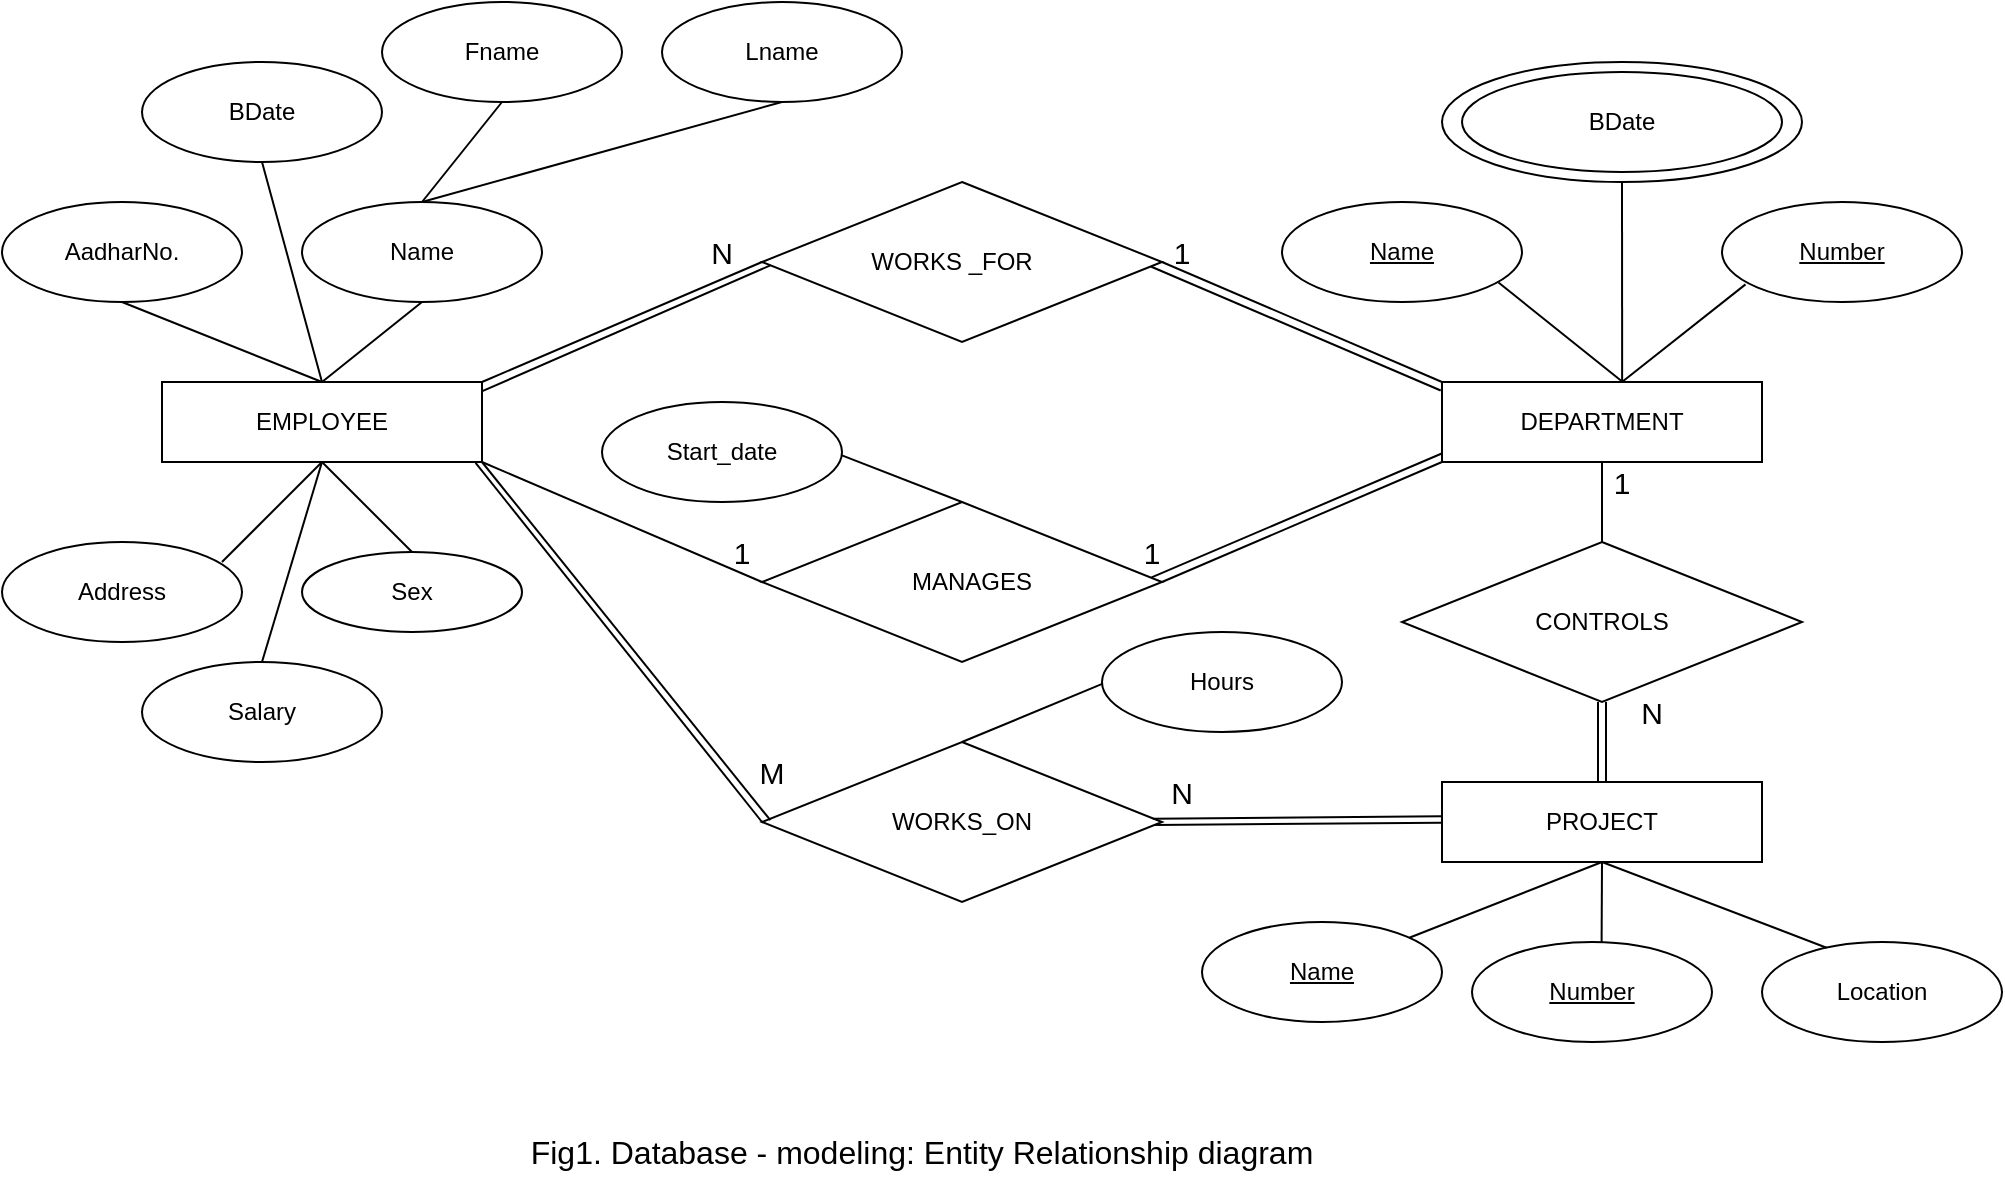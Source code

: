 <mxfile version="27.0.9">
  <diagram name="Page-1" id="Kr4vf-RYcGseJKK2NIiY">
    <mxGraphModel dx="1389" dy="963" grid="1" gridSize="10" guides="1" tooltips="1" connect="1" arrows="1" fold="1" page="1" pageScale="1" pageWidth="1100" pageHeight="850" math="0" shadow="0">
      <root>
        <mxCell id="0" />
        <mxCell id="1" parent="0" />
        <mxCell id="3AcVwT8jO_-NW-0-wbM--1" value="" style="rounded=0;whiteSpace=wrap;html=1;" vertex="1" parent="1">
          <mxGeometry x="140" y="310" width="160" height="40" as="geometry" />
        </mxCell>
        <mxCell id="3AcVwT8jO_-NW-0-wbM--3" value="EMPLOYEE" style="text;html=1;align=center;verticalAlign=middle;whiteSpace=wrap;rounded=0;" vertex="1" parent="1">
          <mxGeometry x="180" y="315" width="80" height="30" as="geometry" />
        </mxCell>
        <mxCell id="3AcVwT8jO_-NW-0-wbM--4" value="" style="ellipse;whiteSpace=wrap;html=1;" vertex="1" parent="1">
          <mxGeometry x="60" y="220" width="120" height="50" as="geometry" />
        </mxCell>
        <mxCell id="3AcVwT8jO_-NW-0-wbM--5" value="" style="ellipse;whiteSpace=wrap;html=1;" vertex="1" parent="1">
          <mxGeometry x="130" y="150" width="120" height="50" as="geometry" />
        </mxCell>
        <mxCell id="3AcVwT8jO_-NW-0-wbM--6" value="AadharNo." style="text;html=1;align=center;verticalAlign=middle;whiteSpace=wrap;rounded=0;" vertex="1" parent="1">
          <mxGeometry x="80" y="230" width="80" height="30" as="geometry" />
        </mxCell>
        <mxCell id="3AcVwT8jO_-NW-0-wbM--7" value="BDate" style="text;html=1;align=center;verticalAlign=middle;whiteSpace=wrap;rounded=0;" vertex="1" parent="1">
          <mxGeometry x="150" y="160" width="80" height="30" as="geometry" />
        </mxCell>
        <mxCell id="3AcVwT8jO_-NW-0-wbM--8" value="" style="ellipse;whiteSpace=wrap;html=1;" vertex="1" parent="1">
          <mxGeometry x="210" y="220" width="120" height="50" as="geometry" />
        </mxCell>
        <mxCell id="3AcVwT8jO_-NW-0-wbM--9" value="Name" style="text;html=1;align=center;verticalAlign=middle;whiteSpace=wrap;rounded=0;" vertex="1" parent="1">
          <mxGeometry x="230" y="230" width="80" height="30" as="geometry" />
        </mxCell>
        <mxCell id="3AcVwT8jO_-NW-0-wbM--12" value="" style="ellipse;whiteSpace=wrap;html=1;" vertex="1" parent="1">
          <mxGeometry x="60" y="390" width="120" height="50" as="geometry" />
        </mxCell>
        <mxCell id="3AcVwT8jO_-NW-0-wbM--13" value="Address" style="text;html=1;align=center;verticalAlign=middle;whiteSpace=wrap;rounded=0;" vertex="1" parent="1">
          <mxGeometry x="80" y="400" width="80" height="30" as="geometry" />
        </mxCell>
        <mxCell id="3AcVwT8jO_-NW-0-wbM--14" value="" style="ellipse;whiteSpace=wrap;html=1;" vertex="1" parent="1">
          <mxGeometry x="130" y="450" width="120" height="50" as="geometry" />
        </mxCell>
        <mxCell id="3AcVwT8jO_-NW-0-wbM--15" value="Salary" style="text;html=1;align=center;verticalAlign=middle;whiteSpace=wrap;rounded=0;" vertex="1" parent="1">
          <mxGeometry x="150" y="460" width="80" height="30" as="geometry" />
        </mxCell>
        <mxCell id="3AcVwT8jO_-NW-0-wbM--16" value="" style="ellipse;whiteSpace=wrap;html=1;" vertex="1" parent="1">
          <mxGeometry x="210" y="395" width="110" height="40" as="geometry" />
        </mxCell>
        <mxCell id="3AcVwT8jO_-NW-0-wbM--17" value="Sex" style="text;html=1;align=center;verticalAlign=middle;whiteSpace=wrap;rounded=0;" vertex="1" parent="1">
          <mxGeometry x="225" y="400" width="80" height="30" as="geometry" />
        </mxCell>
        <mxCell id="3AcVwT8jO_-NW-0-wbM--20" value="" style="rhombus;whiteSpace=wrap;html=1;" vertex="1" parent="1">
          <mxGeometry x="440" y="210" width="200" height="80" as="geometry" />
        </mxCell>
        <mxCell id="3AcVwT8jO_-NW-0-wbM--21" value="" style="rhombus;whiteSpace=wrap;html=1;" vertex="1" parent="1">
          <mxGeometry x="440" y="370" width="200" height="80" as="geometry" />
        </mxCell>
        <mxCell id="3AcVwT8jO_-NW-0-wbM--32" value="" style="rounded=0;whiteSpace=wrap;html=1;" vertex="1" parent="1">
          <mxGeometry x="780" y="310" width="160" height="40" as="geometry" />
        </mxCell>
        <mxCell id="3AcVwT8jO_-NW-0-wbM--33" value="DEPARTMENT" style="text;html=1;align=center;verticalAlign=middle;whiteSpace=wrap;rounded=0;" vertex="1" parent="1">
          <mxGeometry x="820" y="315" width="80" height="30" as="geometry" />
        </mxCell>
        <mxCell id="3AcVwT8jO_-NW-0-wbM--34" value="" style="ellipse;whiteSpace=wrap;html=1;" vertex="1" parent="1">
          <mxGeometry x="700" y="220" width="120" height="50" as="geometry" />
        </mxCell>
        <mxCell id="3AcVwT8jO_-NW-0-wbM--36" value="&lt;u&gt;Name&lt;/u&gt;" style="text;html=1;align=center;verticalAlign=middle;whiteSpace=wrap;rounded=0;" vertex="1" parent="1">
          <mxGeometry x="720" y="230" width="80" height="30" as="geometry" />
        </mxCell>
        <mxCell id="3AcVwT8jO_-NW-0-wbM--38" value="" style="ellipse;whiteSpace=wrap;html=1;" vertex="1" parent="1">
          <mxGeometry x="920" y="220" width="120" height="50" as="geometry" />
        </mxCell>
        <mxCell id="3AcVwT8jO_-NW-0-wbM--39" value="&lt;u&gt;Number&lt;/u&gt;" style="text;html=1;align=center;verticalAlign=middle;whiteSpace=wrap;rounded=0;" vertex="1" parent="1">
          <mxGeometry x="940" y="230" width="80" height="30" as="geometry" />
        </mxCell>
        <mxCell id="3AcVwT8jO_-NW-0-wbM--48" value="" style="ellipse;whiteSpace=wrap;html=1;" vertex="1" parent="1">
          <mxGeometry x="780" y="150" width="180" height="60" as="geometry" />
        </mxCell>
        <mxCell id="3AcVwT8jO_-NW-0-wbM--49" value="" style="ellipse;whiteSpace=wrap;html=1;" vertex="1" parent="1">
          <mxGeometry x="790" y="155" width="160" height="50" as="geometry" />
        </mxCell>
        <mxCell id="3AcVwT8jO_-NW-0-wbM--50" value="BDate" style="text;html=1;align=center;verticalAlign=middle;whiteSpace=wrap;rounded=0;" vertex="1" parent="1">
          <mxGeometry x="830" y="165" width="80" height="30" as="geometry" />
        </mxCell>
        <mxCell id="3AcVwT8jO_-NW-0-wbM--51" value="" style="rhombus;whiteSpace=wrap;html=1;" vertex="1" parent="1">
          <mxGeometry x="760" y="390" width="200" height="80" as="geometry" />
        </mxCell>
        <mxCell id="3AcVwT8jO_-NW-0-wbM--54" value="" style="rounded=0;whiteSpace=wrap;html=1;" vertex="1" parent="1">
          <mxGeometry x="780" y="510" width="160" height="40" as="geometry" />
        </mxCell>
        <mxCell id="3AcVwT8jO_-NW-0-wbM--55" value="PROJECT" style="text;html=1;align=center;verticalAlign=middle;whiteSpace=wrap;rounded=0;" vertex="1" parent="1">
          <mxGeometry x="820" y="515" width="80" height="30" as="geometry" />
        </mxCell>
        <mxCell id="3AcVwT8jO_-NW-0-wbM--58" value="" style="ellipse;whiteSpace=wrap;html=1;" vertex="1" parent="1">
          <mxGeometry x="660" y="580" width="120" height="50" as="geometry" />
        </mxCell>
        <mxCell id="3AcVwT8jO_-NW-0-wbM--59" value="&lt;u&gt;Name&lt;/u&gt;" style="text;html=1;align=center;verticalAlign=middle;whiteSpace=wrap;rounded=0;" vertex="1" parent="1">
          <mxGeometry x="680" y="590" width="80" height="30" as="geometry" />
        </mxCell>
        <mxCell id="3AcVwT8jO_-NW-0-wbM--60" value="" style="ellipse;whiteSpace=wrap;html=1;" vertex="1" parent="1">
          <mxGeometry x="795" y="590" width="120" height="50" as="geometry" />
        </mxCell>
        <mxCell id="3AcVwT8jO_-NW-0-wbM--61" value="&lt;u&gt;Number&lt;/u&gt;" style="text;html=1;align=center;verticalAlign=middle;whiteSpace=wrap;rounded=0;" vertex="1" parent="1">
          <mxGeometry x="815" y="600" width="80" height="30" as="geometry" />
        </mxCell>
        <mxCell id="3AcVwT8jO_-NW-0-wbM--62" value="" style="ellipse;whiteSpace=wrap;html=1;" vertex="1" parent="1">
          <mxGeometry x="940" y="590" width="120" height="50" as="geometry" />
        </mxCell>
        <mxCell id="3AcVwT8jO_-NW-0-wbM--63" value="Location" style="text;html=1;align=center;verticalAlign=middle;whiteSpace=wrap;rounded=0;" vertex="1" parent="1">
          <mxGeometry x="960" y="600" width="80" height="30" as="geometry" />
        </mxCell>
        <mxCell id="3AcVwT8jO_-NW-0-wbM--64" value="" style="endArrow=none;html=1;rounded=0;entryX=0.5;entryY=1;entryDx=0;entryDy=0;exitX=0.5;exitY=0;exitDx=0;exitDy=0;" edge="1" parent="1" source="3AcVwT8jO_-NW-0-wbM--1" target="3AcVwT8jO_-NW-0-wbM--4">
          <mxGeometry width="50" height="50" relative="1" as="geometry">
            <mxPoint x="80" y="315" as="sourcePoint" />
            <mxPoint x="130" y="265" as="targetPoint" />
          </mxGeometry>
        </mxCell>
        <mxCell id="3AcVwT8jO_-NW-0-wbM--65" value="" style="endArrow=none;html=1;rounded=0;exitX=0.5;exitY=0;exitDx=0;exitDy=0;" edge="1" parent="1" source="3AcVwT8jO_-NW-0-wbM--1">
          <mxGeometry width="50" height="50" relative="1" as="geometry">
            <mxPoint x="140" y="250" as="sourcePoint" />
            <mxPoint x="190" y="200" as="targetPoint" />
          </mxGeometry>
        </mxCell>
        <mxCell id="3AcVwT8jO_-NW-0-wbM--66" value="" style="endArrow=none;html=1;rounded=0;entryX=0.5;entryY=1;entryDx=0;entryDy=0;" edge="1" parent="1" target="3AcVwT8jO_-NW-0-wbM--8">
          <mxGeometry width="50" height="50" relative="1" as="geometry">
            <mxPoint x="220" y="310" as="sourcePoint" />
            <mxPoint x="270" y="260" as="targetPoint" />
          </mxGeometry>
        </mxCell>
        <mxCell id="3AcVwT8jO_-NW-0-wbM--67" value="" style="endArrow=none;html=1;rounded=0;" edge="1" parent="1">
          <mxGeometry width="50" height="50" relative="1" as="geometry">
            <mxPoint x="170" y="400" as="sourcePoint" />
            <mxPoint x="220" y="350" as="targetPoint" />
          </mxGeometry>
        </mxCell>
        <mxCell id="3AcVwT8jO_-NW-0-wbM--68" value="" style="endArrow=none;html=1;rounded=0;exitX=0.5;exitY=0;exitDx=0;exitDy=0;" edge="1" parent="1" source="3AcVwT8jO_-NW-0-wbM--16">
          <mxGeometry width="50" height="50" relative="1" as="geometry">
            <mxPoint x="170" y="400" as="sourcePoint" />
            <mxPoint x="220" y="350" as="targetPoint" />
          </mxGeometry>
        </mxCell>
        <mxCell id="3AcVwT8jO_-NW-0-wbM--70" value="" style="endArrow=none;html=1;rounded=0;exitX=0.5;exitY=0;exitDx=0;exitDy=0;" edge="1" parent="1" source="3AcVwT8jO_-NW-0-wbM--14">
          <mxGeometry width="50" height="50" relative="1" as="geometry">
            <mxPoint x="310" y="320" as="sourcePoint" />
            <mxPoint x="220" y="350" as="targetPoint" />
          </mxGeometry>
        </mxCell>
        <mxCell id="3AcVwT8jO_-NW-0-wbM--71" value="" style="endArrow=none;html=1;rounded=0;entryX=0;entryY=0.5;entryDx=0;entryDy=0;" edge="1" parent="1" target="3AcVwT8jO_-NW-0-wbM--20">
          <mxGeometry width="50" height="50" relative="1" as="geometry">
            <mxPoint x="300" y="310" as="sourcePoint" />
            <mxPoint x="440" y="270" as="targetPoint" />
          </mxGeometry>
        </mxCell>
        <mxCell id="3AcVwT8jO_-NW-0-wbM--72" value="" style="endArrow=none;html=1;rounded=0;exitX=0;exitY=0.5;exitDx=0;exitDy=0;" edge="1" parent="1" source="3AcVwT8jO_-NW-0-wbM--21">
          <mxGeometry width="50" height="50" relative="1" as="geometry">
            <mxPoint x="430" y="430" as="sourcePoint" />
            <mxPoint x="300" y="350" as="targetPoint" />
          </mxGeometry>
        </mxCell>
        <mxCell id="3AcVwT8jO_-NW-0-wbM--73" value="" style="endArrow=none;html=1;rounded=0;exitX=1;exitY=0.5;exitDx=0;exitDy=0;" edge="1" parent="1" source="3AcVwT8jO_-NW-0-wbM--20">
          <mxGeometry width="50" height="50" relative="1" as="geometry">
            <mxPoint x="730" y="360" as="sourcePoint" />
            <mxPoint x="780" y="310" as="targetPoint" />
          </mxGeometry>
        </mxCell>
        <mxCell id="3AcVwT8jO_-NW-0-wbM--74" value="" style="endArrow=none;html=1;rounded=0;exitX=1;exitY=0.5;exitDx=0;exitDy=0;" edge="1" parent="1" source="3AcVwT8jO_-NW-0-wbM--21">
          <mxGeometry width="50" height="50" relative="1" as="geometry">
            <mxPoint x="730" y="400" as="sourcePoint" />
            <mxPoint x="780" y="350" as="targetPoint" />
          </mxGeometry>
        </mxCell>
        <mxCell id="3AcVwT8jO_-NW-0-wbM--75" value="" style="endArrow=none;html=1;rounded=0;entryX=0.021;entryY=0.521;entryDx=0;entryDy=0;entryPerimeter=0;exitX=1.001;exitY=0.114;exitDx=0;exitDy=0;exitPerimeter=0;" edge="1" parent="1" source="3AcVwT8jO_-NW-0-wbM--1" target="3AcVwT8jO_-NW-0-wbM--20">
          <mxGeometry width="50" height="50" relative="1" as="geometry">
            <mxPoint x="300" y="320" as="sourcePoint" />
            <mxPoint x="350" y="270" as="targetPoint" />
          </mxGeometry>
        </mxCell>
        <mxCell id="3AcVwT8jO_-NW-0-wbM--76" value="" style="endArrow=none;html=1;rounded=0;entryX=-0.004;entryY=0.106;entryDx=0;entryDy=0;entryPerimeter=0;exitX=0.972;exitY=0.528;exitDx=0;exitDy=0;exitPerimeter=0;" edge="1" parent="1" source="3AcVwT8jO_-NW-0-wbM--20" target="3AcVwT8jO_-NW-0-wbM--32">
          <mxGeometry width="50" height="50" relative="1" as="geometry">
            <mxPoint x="730" y="350" as="sourcePoint" />
            <mxPoint x="780" y="300" as="targetPoint" />
          </mxGeometry>
        </mxCell>
        <mxCell id="3AcVwT8jO_-NW-0-wbM--77" value="" style="endArrow=none;html=1;rounded=0;entryX=0.001;entryY=0.891;entryDx=0;entryDy=0;entryPerimeter=0;exitX=0.974;exitY=0.471;exitDx=0;exitDy=0;exitPerimeter=0;" edge="1" parent="1" source="3AcVwT8jO_-NW-0-wbM--21" target="3AcVwT8jO_-NW-0-wbM--32">
          <mxGeometry width="50" height="50" relative="1" as="geometry">
            <mxPoint x="660" y="370" as="sourcePoint" />
            <mxPoint x="710" y="320" as="targetPoint" />
          </mxGeometry>
        </mxCell>
        <mxCell id="3AcVwT8jO_-NW-0-wbM--84" value="" style="ellipse;whiteSpace=wrap;html=1;" vertex="1" parent="1">
          <mxGeometry x="250" y="120" width="120" height="50" as="geometry" />
        </mxCell>
        <mxCell id="3AcVwT8jO_-NW-0-wbM--85" value="Fname" style="text;html=1;align=center;verticalAlign=middle;whiteSpace=wrap;rounded=0;" vertex="1" parent="1">
          <mxGeometry x="270" y="130" width="80" height="30" as="geometry" />
        </mxCell>
        <mxCell id="3AcVwT8jO_-NW-0-wbM--88" value="" style="ellipse;whiteSpace=wrap;html=1;" vertex="1" parent="1">
          <mxGeometry x="390" y="120" width="120" height="50" as="geometry" />
        </mxCell>
        <mxCell id="3AcVwT8jO_-NW-0-wbM--89" value="Lname" style="text;html=1;align=center;verticalAlign=middle;whiteSpace=wrap;rounded=0;" vertex="1" parent="1">
          <mxGeometry x="410" y="130" width="80" height="30" as="geometry" />
        </mxCell>
        <mxCell id="3AcVwT8jO_-NW-0-wbM--90" value="" style="endArrow=none;html=1;rounded=0;exitX=0.5;exitY=0;exitDx=0;exitDy=0;" edge="1" parent="1" source="3AcVwT8jO_-NW-0-wbM--8">
          <mxGeometry width="50" height="50" relative="1" as="geometry">
            <mxPoint x="260" y="220" as="sourcePoint" />
            <mxPoint x="310" y="170" as="targetPoint" />
          </mxGeometry>
        </mxCell>
        <mxCell id="3AcVwT8jO_-NW-0-wbM--91" value="" style="endArrow=none;html=1;rounded=0;exitX=0.5;exitY=0;exitDx=0;exitDy=0;" edge="1" parent="1" source="3AcVwT8jO_-NW-0-wbM--8">
          <mxGeometry width="50" height="50" relative="1" as="geometry">
            <mxPoint x="400" y="220" as="sourcePoint" />
            <mxPoint x="450" y="170" as="targetPoint" />
          </mxGeometry>
        </mxCell>
        <mxCell id="3AcVwT8jO_-NW-0-wbM--93" value="" style="ellipse;whiteSpace=wrap;html=1;" vertex="1" parent="1">
          <mxGeometry x="360" y="320" width="120" height="50" as="geometry" />
        </mxCell>
        <mxCell id="3AcVwT8jO_-NW-0-wbM--94" value="Start_date" style="text;html=1;align=center;verticalAlign=middle;whiteSpace=wrap;rounded=0;" vertex="1" parent="1">
          <mxGeometry x="380" y="330" width="80" height="30" as="geometry" />
        </mxCell>
        <mxCell id="3AcVwT8jO_-NW-0-wbM--95" value="" style="rhombus;whiteSpace=wrap;html=1;" vertex="1" parent="1">
          <mxGeometry x="440" y="490" width="200" height="80" as="geometry" />
        </mxCell>
        <mxCell id="3AcVwT8jO_-NW-0-wbM--96" value="" style="endArrow=none;html=1;rounded=0;entryX=0.021;entryY=0.489;entryDx=0;entryDy=0;entryPerimeter=0;" edge="1" parent="1" target="3AcVwT8jO_-NW-0-wbM--95">
          <mxGeometry width="50" height="50" relative="1" as="geometry">
            <mxPoint x="300" y="350" as="sourcePoint" />
            <mxPoint x="420" y="410" as="targetPoint" />
          </mxGeometry>
        </mxCell>
        <mxCell id="3AcVwT8jO_-NW-0-wbM--99" value="" style="endArrow=none;html=1;rounded=0;entryX=0.98;entryY=1.011;entryDx=0;entryDy=0;entryPerimeter=0;exitX=0;exitY=0.5;exitDx=0;exitDy=0;" edge="1" parent="1" source="3AcVwT8jO_-NW-0-wbM--95" target="3AcVwT8jO_-NW-0-wbM--1">
          <mxGeometry width="50" height="50" relative="1" as="geometry">
            <mxPoint x="430.118" y="610" as="sourcePoint" />
            <mxPoint x="380" y="360" as="targetPoint" />
          </mxGeometry>
        </mxCell>
        <mxCell id="3AcVwT8jO_-NW-0-wbM--103" value="" style="endArrow=none;html=1;rounded=0;entryX=-0.002;entryY=0.428;entryDx=0;entryDy=0;entryPerimeter=0;exitX=0.977;exitY=0.479;exitDx=0;exitDy=0;exitPerimeter=0;" edge="1" parent="1" source="3AcVwT8jO_-NW-0-wbM--95" target="3AcVwT8jO_-NW-0-wbM--54">
          <mxGeometry width="50" height="50" relative="1" as="geometry">
            <mxPoint x="730" y="570" as="sourcePoint" />
            <mxPoint x="780" y="520" as="targetPoint" />
          </mxGeometry>
        </mxCell>
        <mxCell id="3AcVwT8jO_-NW-0-wbM--105" value="" style="endArrow=none;html=1;rounded=0;entryX=0;entryY=0.51;entryDx=0;entryDy=0;entryPerimeter=0;exitX=0.98;exitY=0.518;exitDx=0;exitDy=0;exitPerimeter=0;" edge="1" parent="1" source="3AcVwT8jO_-NW-0-wbM--95" target="3AcVwT8jO_-NW-0-wbM--54">
          <mxGeometry width="50" height="50" relative="1" as="geometry">
            <mxPoint x="638" y="530.5" as="sourcePoint" />
            <mxPoint x="780" y="529.5" as="targetPoint" />
          </mxGeometry>
        </mxCell>
        <mxCell id="3AcVwT8jO_-NW-0-wbM--106" value="WORKS _FOR" style="text;html=1;align=center;verticalAlign=middle;whiteSpace=wrap;rounded=0;" vertex="1" parent="1">
          <mxGeometry x="470" y="235" width="130" height="30" as="geometry" />
        </mxCell>
        <mxCell id="3AcVwT8jO_-NW-0-wbM--107" value="MANAGES" style="text;html=1;align=center;verticalAlign=middle;whiteSpace=wrap;rounded=0;" vertex="1" parent="1">
          <mxGeometry x="480" y="395" width="130" height="30" as="geometry" />
        </mxCell>
        <mxCell id="3AcVwT8jO_-NW-0-wbM--108" value="WORKS_ON" style="text;html=1;align=center;verticalAlign=middle;whiteSpace=wrap;rounded=0;" vertex="1" parent="1">
          <mxGeometry x="475" y="515" width="130" height="30" as="geometry" />
        </mxCell>
        <mxCell id="3AcVwT8jO_-NW-0-wbM--109" value="CONTROLS" style="text;html=1;align=center;verticalAlign=middle;whiteSpace=wrap;rounded=0;" vertex="1" parent="1">
          <mxGeometry x="795" y="415" width="130" height="30" as="geometry" />
        </mxCell>
        <mxCell id="3AcVwT8jO_-NW-0-wbM--110" value="" style="endArrow=none;html=1;rounded=0;entryX=0.5;entryY=0;entryDx=0;entryDy=0;exitX=0.997;exitY=0.531;exitDx=0;exitDy=0;exitPerimeter=0;" edge="1" parent="1" source="3AcVwT8jO_-NW-0-wbM--93" target="3AcVwT8jO_-NW-0-wbM--21">
          <mxGeometry width="50" height="50" relative="1" as="geometry">
            <mxPoint x="480" y="350" as="sourcePoint" />
            <mxPoint x="530" y="300" as="targetPoint" />
          </mxGeometry>
        </mxCell>
        <mxCell id="3AcVwT8jO_-NW-0-wbM--111" value="" style="ellipse;whiteSpace=wrap;html=1;" vertex="1" parent="1">
          <mxGeometry x="610" y="435" width="120" height="50" as="geometry" />
        </mxCell>
        <mxCell id="3AcVwT8jO_-NW-0-wbM--112" value="Hours" style="text;html=1;align=center;verticalAlign=middle;whiteSpace=wrap;rounded=0;" vertex="1" parent="1">
          <mxGeometry x="630" y="445" width="80" height="30" as="geometry" />
        </mxCell>
        <mxCell id="3AcVwT8jO_-NW-0-wbM--113" value="" style="endArrow=none;html=1;rounded=0;entryX=0.001;entryY=0.519;entryDx=0;entryDy=0;entryPerimeter=0;" edge="1" parent="1" target="3AcVwT8jO_-NW-0-wbM--111">
          <mxGeometry width="50" height="50" relative="1" as="geometry">
            <mxPoint x="540" y="490" as="sourcePoint" />
            <mxPoint x="590" y="440" as="targetPoint" />
          </mxGeometry>
        </mxCell>
        <mxCell id="3AcVwT8jO_-NW-0-wbM--114" value="" style="endArrow=none;html=1;rounded=0;exitX=0.563;exitY=-0.002;exitDx=0;exitDy=0;exitPerimeter=0;" edge="1" parent="1" source="3AcVwT8jO_-NW-0-wbM--32">
          <mxGeometry width="50" height="50" relative="1" as="geometry">
            <mxPoint x="820" y="260" as="sourcePoint" />
            <mxPoint x="870" y="210" as="targetPoint" />
          </mxGeometry>
        </mxCell>
        <mxCell id="3AcVwT8jO_-NW-0-wbM--115" value="" style="endArrow=none;html=1;rounded=0;exitX=0.563;exitY=-0.006;exitDx=0;exitDy=0;exitPerimeter=0;entryX=0.902;entryY=0.805;entryDx=0;entryDy=0;entryPerimeter=0;" edge="1" parent="1" source="3AcVwT8jO_-NW-0-wbM--32" target="3AcVwT8jO_-NW-0-wbM--34">
          <mxGeometry width="50" height="50" relative="1" as="geometry">
            <mxPoint x="770" y="300" as="sourcePoint" />
            <mxPoint x="820" y="250" as="targetPoint" />
          </mxGeometry>
        </mxCell>
        <mxCell id="3AcVwT8jO_-NW-0-wbM--116" value="" style="endArrow=none;html=1;rounded=0;entryX=0.098;entryY=0.824;entryDx=0;entryDy=0;entryPerimeter=0;" edge="1" parent="1" target="3AcVwT8jO_-NW-0-wbM--38">
          <mxGeometry width="50" height="50" relative="1" as="geometry">
            <mxPoint x="870" y="310" as="sourcePoint" />
            <mxPoint x="920" y="260" as="targetPoint" />
          </mxGeometry>
        </mxCell>
        <mxCell id="3AcVwT8jO_-NW-0-wbM--118" value="" style="endArrow=none;html=1;rounded=0;entryX=0.5;entryY=1;entryDx=0;entryDy=0;exitX=0.5;exitY=0;exitDx=0;exitDy=0;" edge="1" parent="1" source="3AcVwT8jO_-NW-0-wbM--51" target="3AcVwT8jO_-NW-0-wbM--32">
          <mxGeometry width="50" height="50" relative="1" as="geometry">
            <mxPoint x="840" y="410" as="sourcePoint" />
            <mxPoint x="890" y="360" as="targetPoint" />
          </mxGeometry>
        </mxCell>
        <mxCell id="3AcVwT8jO_-NW-0-wbM--119" value="" style="endArrow=none;html=1;rounded=0;exitX=0.5;exitY=0;exitDx=0;exitDy=0;shape=link;" edge="1" parent="1" source="3AcVwT8jO_-NW-0-wbM--54">
          <mxGeometry width="50" height="50" relative="1" as="geometry">
            <mxPoint x="810" y="520" as="sourcePoint" />
            <mxPoint x="860" y="470" as="targetPoint" />
          </mxGeometry>
        </mxCell>
        <mxCell id="3AcVwT8jO_-NW-0-wbM--120" value="" style="endArrow=none;html=1;rounded=0;" edge="1" parent="1" source="3AcVwT8jO_-NW-0-wbM--58">
          <mxGeometry width="50" height="50" relative="1" as="geometry">
            <mxPoint x="810" y="600" as="sourcePoint" />
            <mxPoint x="860" y="550" as="targetPoint" />
          </mxGeometry>
        </mxCell>
        <mxCell id="3AcVwT8jO_-NW-0-wbM--121" value="" style="endArrow=none;html=1;rounded=0;entryX=0.5;entryY=1;entryDx=0;entryDy=0;exitX=0.54;exitY=0.007;exitDx=0;exitDy=0;exitPerimeter=0;" edge="1" parent="1" source="3AcVwT8jO_-NW-0-wbM--60" target="3AcVwT8jO_-NW-0-wbM--54">
          <mxGeometry width="50" height="50" relative="1" as="geometry">
            <mxPoint x="850" y="610" as="sourcePoint" />
            <mxPoint x="900" y="560" as="targetPoint" />
          </mxGeometry>
        </mxCell>
        <mxCell id="3AcVwT8jO_-NW-0-wbM--122" value="" style="endArrow=none;html=1;rounded=0;exitX=0.269;exitY=0.057;exitDx=0;exitDy=0;exitPerimeter=0;" edge="1" parent="1" source="3AcVwT8jO_-NW-0-wbM--62">
          <mxGeometry width="50" height="50" relative="1" as="geometry">
            <mxPoint x="810" y="600" as="sourcePoint" />
            <mxPoint x="860" y="550" as="targetPoint" />
          </mxGeometry>
        </mxCell>
        <mxCell id="3AcVwT8jO_-NW-0-wbM--124" value="&lt;font style=&quot;font-size: 15px;&quot;&gt;N&lt;/font&gt;" style="text;html=1;align=center;verticalAlign=middle;whiteSpace=wrap;rounded=0;" vertex="1" parent="1">
          <mxGeometry x="390" y="230" width="60" height="30" as="geometry" />
        </mxCell>
        <mxCell id="3AcVwT8jO_-NW-0-wbM--125" value="&lt;font style=&quot;font-size: 15px;&quot;&gt;N&lt;/font&gt;" style="text;html=1;align=center;verticalAlign=middle;whiteSpace=wrap;rounded=0;" vertex="1" parent="1">
          <mxGeometry x="855" y="460" width="60" height="30" as="geometry" />
        </mxCell>
        <mxCell id="3AcVwT8jO_-NW-0-wbM--126" value="&lt;font style=&quot;font-size: 15px;&quot;&gt;1&lt;/font&gt;" style="text;html=1;align=center;verticalAlign=middle;whiteSpace=wrap;rounded=0;" vertex="1" parent="1">
          <mxGeometry x="620" y="230" width="60" height="30" as="geometry" />
        </mxCell>
        <mxCell id="3AcVwT8jO_-NW-0-wbM--127" value="&lt;font style=&quot;font-size: 15px;&quot;&gt;1&lt;/font&gt;" style="text;html=1;align=center;verticalAlign=middle;whiteSpace=wrap;rounded=0;" vertex="1" parent="1">
          <mxGeometry x="605" y="380" width="60" height="30" as="geometry" />
        </mxCell>
        <mxCell id="3AcVwT8jO_-NW-0-wbM--128" value="&lt;font style=&quot;font-size: 15px;&quot;&gt;1&lt;/font&gt;" style="text;html=1;align=center;verticalAlign=middle;whiteSpace=wrap;rounded=0;" vertex="1" parent="1">
          <mxGeometry x="400" y="380" width="60" height="30" as="geometry" />
        </mxCell>
        <mxCell id="3AcVwT8jO_-NW-0-wbM--129" value="&lt;font style=&quot;font-size: 15px;&quot;&gt;1&lt;/font&gt;" style="text;html=1;align=center;verticalAlign=middle;whiteSpace=wrap;rounded=0;" vertex="1" parent="1">
          <mxGeometry x="840" y="345" width="60" height="30" as="geometry" />
        </mxCell>
        <mxCell id="3AcVwT8jO_-NW-0-wbM--130" value="&lt;font style=&quot;font-size: 15px;&quot;&gt;M&lt;/font&gt;" style="text;html=1;align=center;verticalAlign=middle;whiteSpace=wrap;rounded=0;" vertex="1" parent="1">
          <mxGeometry x="415" y="490" width="60" height="30" as="geometry" />
        </mxCell>
        <mxCell id="3AcVwT8jO_-NW-0-wbM--131" value="&lt;font style=&quot;font-size: 15px;&quot;&gt;N&lt;/font&gt;" style="text;html=1;align=center;verticalAlign=middle;whiteSpace=wrap;rounded=0;" vertex="1" parent="1">
          <mxGeometry x="620" y="500" width="60" height="30" as="geometry" />
        </mxCell>
        <mxCell id="3AcVwT8jO_-NW-0-wbM--134" value="&lt;font style=&quot;font-size: 16px;&quot;&gt;Fig1. Database - modeling: Entity Relationship diagram&lt;/font&gt;" style="text;html=1;align=center;verticalAlign=middle;whiteSpace=wrap;rounded=0;" vertex="1" parent="1">
          <mxGeometry x="290" y="670" width="460" height="50" as="geometry" />
        </mxCell>
      </root>
    </mxGraphModel>
  </diagram>
</mxfile>
